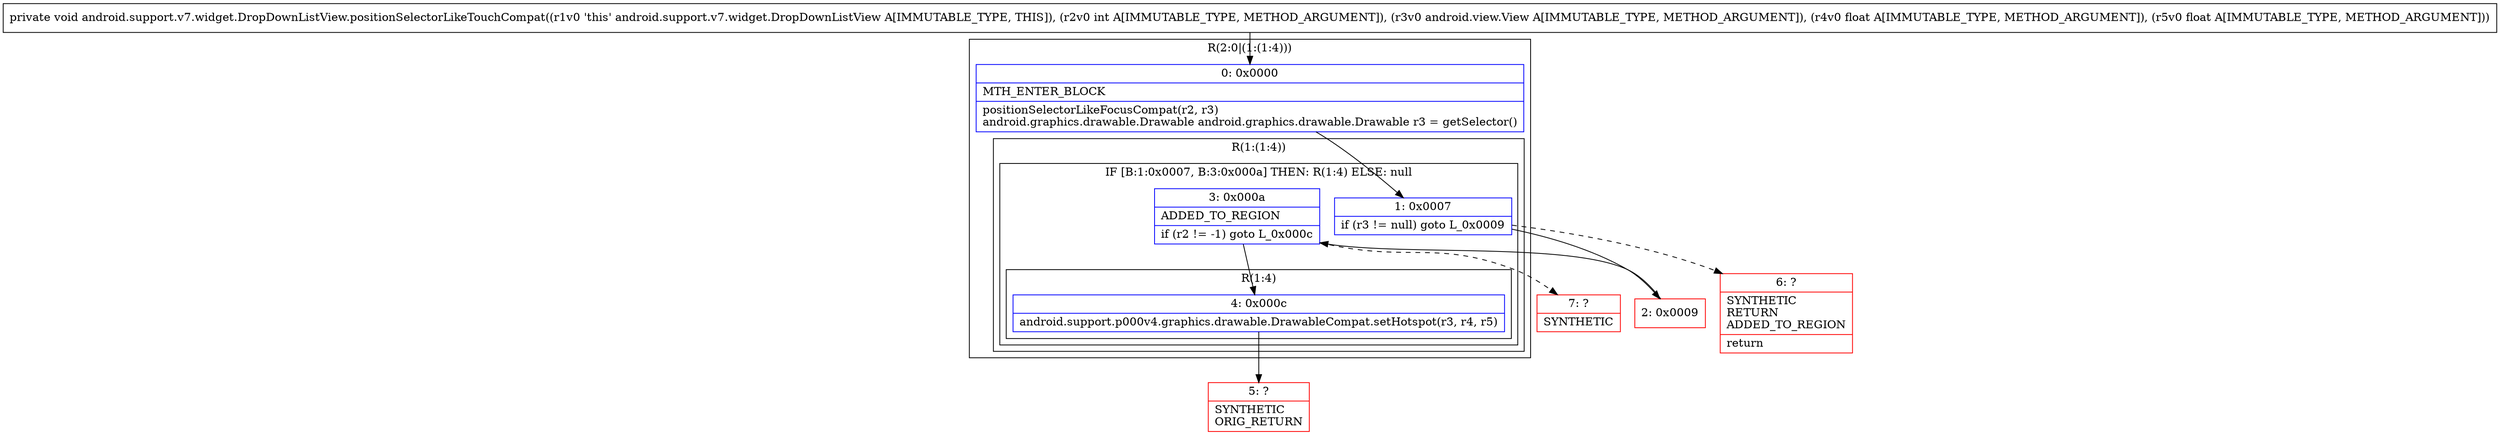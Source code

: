 digraph "CFG forandroid.support.v7.widget.DropDownListView.positionSelectorLikeTouchCompat(ILandroid\/view\/View;FF)V" {
subgraph cluster_Region_1341046178 {
label = "R(2:0|(1:(1:4)))";
node [shape=record,color=blue];
Node_0 [shape=record,label="{0\:\ 0x0000|MTH_ENTER_BLOCK\l|positionSelectorLikeFocusCompat(r2, r3)\landroid.graphics.drawable.Drawable android.graphics.drawable.Drawable r3 = getSelector()\l}"];
subgraph cluster_Region_727144691 {
label = "R(1:(1:4))";
node [shape=record,color=blue];
subgraph cluster_IfRegion_406963529 {
label = "IF [B:1:0x0007, B:3:0x000a] THEN: R(1:4) ELSE: null";
node [shape=record,color=blue];
Node_1 [shape=record,label="{1\:\ 0x0007|if (r3 != null) goto L_0x0009\l}"];
Node_3 [shape=record,label="{3\:\ 0x000a|ADDED_TO_REGION\l|if (r2 != \-1) goto L_0x000c\l}"];
subgraph cluster_Region_1500764669 {
label = "R(1:4)";
node [shape=record,color=blue];
Node_4 [shape=record,label="{4\:\ 0x000c|android.support.p000v4.graphics.drawable.DrawableCompat.setHotspot(r3, r4, r5)\l}"];
}
}
}
}
Node_2 [shape=record,color=red,label="{2\:\ 0x0009}"];
Node_5 [shape=record,color=red,label="{5\:\ ?|SYNTHETIC\lORIG_RETURN\l}"];
Node_6 [shape=record,color=red,label="{6\:\ ?|SYNTHETIC\lRETURN\lADDED_TO_REGION\l|return\l}"];
Node_7 [shape=record,color=red,label="{7\:\ ?|SYNTHETIC\l}"];
MethodNode[shape=record,label="{private void android.support.v7.widget.DropDownListView.positionSelectorLikeTouchCompat((r1v0 'this' android.support.v7.widget.DropDownListView A[IMMUTABLE_TYPE, THIS]), (r2v0 int A[IMMUTABLE_TYPE, METHOD_ARGUMENT]), (r3v0 android.view.View A[IMMUTABLE_TYPE, METHOD_ARGUMENT]), (r4v0 float A[IMMUTABLE_TYPE, METHOD_ARGUMENT]), (r5v0 float A[IMMUTABLE_TYPE, METHOD_ARGUMENT])) }"];
MethodNode -> Node_0;
Node_0 -> Node_1;
Node_1 -> Node_2;
Node_1 -> Node_6[style=dashed];
Node_3 -> Node_4;
Node_3 -> Node_7[style=dashed];
Node_4 -> Node_5;
Node_2 -> Node_3;
}

